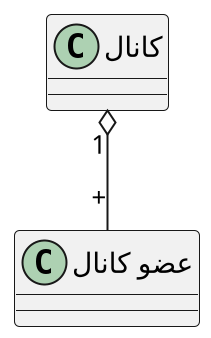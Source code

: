@startuml leave_chanel

scale 2
skinparam DefaultFontName B Nazanin


class "کانال" as chanel {
}

class "عضو کانال" as member {
}

chanel "1" o-- "+" member

@enduml
